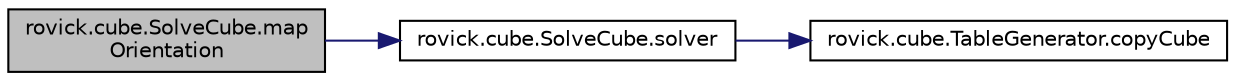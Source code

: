 digraph "rovick.cube.SolveCube.mapOrientation"
{
  edge [fontname="Helvetica",fontsize="10",labelfontname="Helvetica",labelfontsize="10"];
  node [fontname="Helvetica",fontsize="10",shape=record];
  rankdir="LR";
  Node7 [label="rovick.cube.SolveCube.map\lOrientation",height=0.2,width=0.4,color="black", fillcolor="grey75", style="filled", fontcolor="black"];
  Node7 -> Node8 [color="midnightblue",fontsize="10",style="solid",fontname="Helvetica"];
  Node8 [label="rovick.cube.SolveCube.solver",height=0.2,width=0.4,color="black", fillcolor="white", style="filled",URL="$classrovick_1_1cube_1_1SolveCube.html#a9a969e385373fe8f0217e9829e66e6cf"];
  Node8 -> Node9 [color="midnightblue",fontsize="10",style="solid",fontname="Helvetica"];
  Node9 [label="rovick.cube.TableGenerator.copyCube",height=0.2,width=0.4,color="black", fillcolor="white", style="filled",URL="$classrovick_1_1cube_1_1TableGenerator.html#a50c620c9199acd6268d4c326f1ab8cf9"];
}
